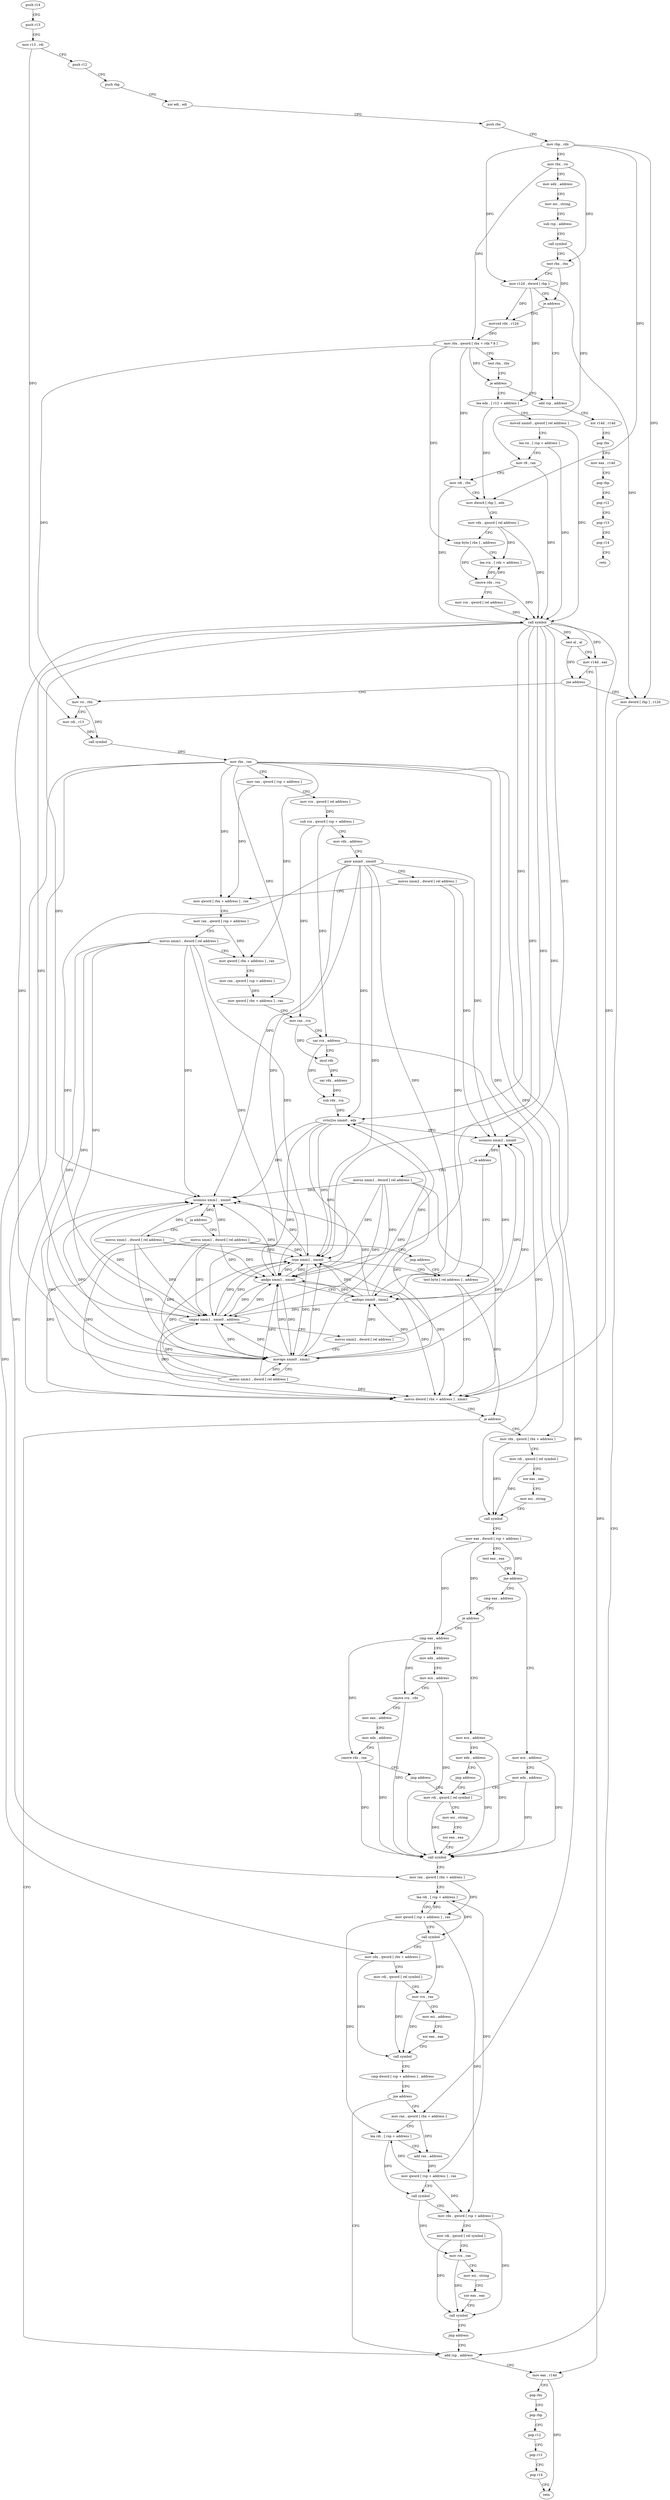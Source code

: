 digraph "func" {
"4256592" [label = "push r14" ]
"4256594" [label = "push r13" ]
"4256596" [label = "mov r13 , rdi" ]
"4256599" [label = "push r12" ]
"4256601" [label = "push rbp" ]
"4256602" [label = "xor edi , edi" ]
"4256604" [label = "push rbx" ]
"4256605" [label = "mov rbp , rdx" ]
"4256608" [label = "mov rbx , rsi" ]
"4256611" [label = "mov edx , address" ]
"4256616" [label = "mov esi , string" ]
"4256621" [label = "sub rsp , address" ]
"4256625" [label = "call symbol" ]
"4256630" [label = "test rbx , rbx" ]
"4256633" [label = "mov r12d , dword [ rbp ]" ]
"4256637" [label = "je address" ]
"4257120" [label = "add rsp , address" ]
"4256643" [label = "movsxd rdx , r12d" ]
"4257124" [label = "xor r14d , r14d" ]
"4257127" [label = "pop rbx" ]
"4257128" [label = "mov eax , r14d" ]
"4257131" [label = "pop rbp" ]
"4257132" [label = "pop r12" ]
"4257134" [label = "pop r13" ]
"4257136" [label = "pop r14" ]
"4257138" [label = "retn" ]
"4256646" [label = "mov rbx , qword [ rbx + rdx * 8 ]" ]
"4256650" [label = "test rbx , rbx" ]
"4256653" [label = "je address" ]
"4256659" [label = "lea edx , [ r12 + address ]" ]
"4256664" [label = "movsd xmm0 , qword [ rel address ]" ]
"4256672" [label = "lea rsi , [ rsp + address ]" ]
"4256677" [label = "mov r8 , rax" ]
"4256680" [label = "mov rdi , rbx" ]
"4256683" [label = "mov dword [ rbp ] , edx" ]
"4256686" [label = "mov rdx , qword [ rel address ]" ]
"4256693" [label = "cmp byte [ rbx ] , address" ]
"4256696" [label = "lea rcx , [ rdx + address ]" ]
"4256703" [label = "cmove rdx , rcx" ]
"4256707" [label = "mov rcx , qword [ rel address ]" ]
"4256714" [label = "call symbol" ]
"4256719" [label = "test al , al" ]
"4256721" [label = "mov r14d , eax" ]
"4256724" [label = "jne address" ]
"4256752" [label = "mov rsi , rbx" ]
"4256726" [label = "mov dword [ rbp ] , r12d" ]
"4256755" [label = "mov rdi , r13" ]
"4256758" [label = "call symbol" ]
"4256763" [label = "mov rbx , rax" ]
"4256766" [label = "mov rax , qword [ rsp + address ]" ]
"4256771" [label = "mov rcx , qword [ rel address ]" ]
"4256778" [label = "sub rcx , qword [ rsp + address ]" ]
"4256783" [label = "mov rdx , address" ]
"4256793" [label = "pxor xmm0 , xmm0" ]
"4256797" [label = "movss xmm2 , dword [ rel address ]" ]
"4256805" [label = "mov qword [ rbx + address ] , rax" ]
"4256809" [label = "mov rax , qword [ rsp + address ]" ]
"4256814" [label = "movss xmm1 , dword [ rel address ]" ]
"4256822" [label = "mov qword [ rbx + address ] , rax" ]
"4256826" [label = "mov rax , qword [ rsp + address ]" ]
"4256831" [label = "mov qword [ rbx + address ] , rax" ]
"4256835" [label = "mov rax , rcx" ]
"4256838" [label = "sar rcx , address" ]
"4256842" [label = "imul rdx" ]
"4256845" [label = "sar rdx , address" ]
"4256849" [label = "sub rdx , rcx" ]
"4256852" [label = "cvtsi2ss xmm0 , edx" ]
"4256856" [label = "ucomiss xmm2 , xmm0" ]
"4256859" [label = "ja address" ]
"4256919" [label = "test byte [ rel address ] , address" ]
"4256861" [label = "movss xmm1 , dword [ rel address ]" ]
"4256730" [label = "add rsp , address" ]
"4256926" [label = "movss dword [ rbx + address ] , xmm1" ]
"4256931" [label = "je address" ]
"4256937" [label = "mov rdx , qword [ rbx + address ]" ]
"4256869" [label = "ucomiss xmm1 , xmm0" ]
"4256872" [label = "ja address" ]
"4257192" [label = "movss xmm1 , dword [ rel address ]" ]
"4256878" [label = "movss xmm1 , dword [ rel address ]" ]
"4256734" [label = "mov eax , r14d" ]
"4256737" [label = "pop rbx" ]
"4256738" [label = "pop rbp" ]
"4256739" [label = "pop r12" ]
"4256741" [label = "pop r13" ]
"4256743" [label = "pop r14" ]
"4256745" [label = "retn" ]
"4256941" [label = "mov rdi , qword [ rel symbol ]" ]
"4256948" [label = "xor eax , eax" ]
"4256950" [label = "mov esi , string" ]
"4256955" [label = "call symbol" ]
"4256960" [label = "mov eax , dword [ rsp + address ]" ]
"4256964" [label = "test eax , eax" ]
"4256966" [label = "jne address" ]
"4257144" [label = "cmp eax , address" ]
"4256972" [label = "mov ecx , address" ]
"4257200" [label = "jmp address" ]
"4256886" [label = "cmpss xmm1 , xmm0 , address" ]
"4256891" [label = "movss xmm2 , dword [ rel address ]" ]
"4256899" [label = "movaps xmm0 , xmm1" ]
"4256902" [label = "movss xmm1 , dword [ rel address ]" ]
"4256910" [label = "andps xmm1 , xmm0" ]
"4256913" [label = "andnps xmm0 , xmm2" ]
"4256916" [label = "orps xmm1 , xmm0" ]
"4257147" [label = "je address" ]
"4257208" [label = "mov ecx , address" ]
"4257149" [label = "cmp eax , address" ]
"4256977" [label = "mov edx , address" ]
"4256982" [label = "mov rdi , qword [ rel symbol ]" ]
"4257213" [label = "mov edx , address" ]
"4257218" [label = "jmp address" ]
"4257152" [label = "mov edx , address" ]
"4257157" [label = "mov ecx , address" ]
"4257162" [label = "cmove rcx , rdx" ]
"4257166" [label = "mov eax , address" ]
"4257171" [label = "mov edx , address" ]
"4257176" [label = "cmove rdx , rax" ]
"4257180" [label = "jmp address" ]
"4257057" [label = "mov rax , qword [ rbx + address ]" ]
"4257061" [label = "lea rdi , [ rsp + address ]" ]
"4257066" [label = "add rax , address" ]
"4257072" [label = "mov qword [ rsp + address ] , rax" ]
"4257077" [label = "call symbol" ]
"4257082" [label = "mov rdx , qword [ rsp + address ]" ]
"4257087" [label = "mov rdi , qword [ rel symbol ]" ]
"4257094" [label = "mov rcx , rax" ]
"4257097" [label = "mov esi , string" ]
"4257102" [label = "xor eax , eax" ]
"4257104" [label = "call symbol" ]
"4257109" [label = "jmp address" ]
"4256989" [label = "mov esi , string" ]
"4256994" [label = "xor eax , eax" ]
"4256996" [label = "call symbol" ]
"4257001" [label = "mov rax , qword [ rbx + address ]" ]
"4257005" [label = "lea rdi , [ rsp + address ]" ]
"4257010" [label = "mov qword [ rsp + address ] , rax" ]
"4257015" [label = "call symbol" ]
"4257020" [label = "mov rdx , qword [ rbx + address ]" ]
"4257024" [label = "mov rdi , qword [ rel symbol ]" ]
"4257031" [label = "mov rcx , rax" ]
"4257034" [label = "mov esi , address" ]
"4257039" [label = "xor eax , eax" ]
"4257041" [label = "call symbol" ]
"4257046" [label = "cmp dword [ rsp + address ] , address" ]
"4257051" [label = "jne address" ]
"4256592" -> "4256594" [ label = "CFG" ]
"4256594" -> "4256596" [ label = "CFG" ]
"4256596" -> "4256599" [ label = "CFG" ]
"4256596" -> "4256755" [ label = "DFG" ]
"4256599" -> "4256601" [ label = "CFG" ]
"4256601" -> "4256602" [ label = "CFG" ]
"4256602" -> "4256604" [ label = "CFG" ]
"4256604" -> "4256605" [ label = "CFG" ]
"4256605" -> "4256608" [ label = "CFG" ]
"4256605" -> "4256633" [ label = "DFG" ]
"4256605" -> "4256683" [ label = "DFG" ]
"4256605" -> "4256726" [ label = "DFG" ]
"4256608" -> "4256611" [ label = "CFG" ]
"4256608" -> "4256630" [ label = "DFG" ]
"4256608" -> "4256646" [ label = "DFG" ]
"4256611" -> "4256616" [ label = "CFG" ]
"4256616" -> "4256621" [ label = "CFG" ]
"4256621" -> "4256625" [ label = "CFG" ]
"4256625" -> "4256630" [ label = "CFG" ]
"4256625" -> "4256677" [ label = "DFG" ]
"4256630" -> "4256633" [ label = "CFG" ]
"4256630" -> "4256637" [ label = "DFG" ]
"4256633" -> "4256637" [ label = "CFG" ]
"4256633" -> "4256643" [ label = "DFG" ]
"4256633" -> "4256659" [ label = "DFG" ]
"4256633" -> "4256726" [ label = "DFG" ]
"4256637" -> "4257120" [ label = "CFG" ]
"4256637" -> "4256643" [ label = "CFG" ]
"4257120" -> "4257124" [ label = "CFG" ]
"4256643" -> "4256646" [ label = "DFG" ]
"4257124" -> "4257127" [ label = "CFG" ]
"4257127" -> "4257128" [ label = "CFG" ]
"4257128" -> "4257131" [ label = "CFG" ]
"4257131" -> "4257132" [ label = "CFG" ]
"4257132" -> "4257134" [ label = "CFG" ]
"4257134" -> "4257136" [ label = "CFG" ]
"4257136" -> "4257138" [ label = "CFG" ]
"4256646" -> "4256650" [ label = "CFG" ]
"4256646" -> "4256653" [ label = "DFG" ]
"4256646" -> "4256680" [ label = "DFG" ]
"4256646" -> "4256693" [ label = "DFG" ]
"4256646" -> "4256752" [ label = "DFG" ]
"4256650" -> "4256653" [ label = "CFG" ]
"4256653" -> "4257120" [ label = "CFG" ]
"4256653" -> "4256659" [ label = "CFG" ]
"4256659" -> "4256664" [ label = "CFG" ]
"4256659" -> "4256683" [ label = "DFG" ]
"4256664" -> "4256672" [ label = "CFG" ]
"4256664" -> "4256714" [ label = "DFG" ]
"4256672" -> "4256677" [ label = "CFG" ]
"4256672" -> "4256714" [ label = "DFG" ]
"4256677" -> "4256680" [ label = "CFG" ]
"4256677" -> "4256714" [ label = "DFG" ]
"4256680" -> "4256683" [ label = "CFG" ]
"4256680" -> "4256714" [ label = "DFG" ]
"4256683" -> "4256686" [ label = "CFG" ]
"4256686" -> "4256693" [ label = "CFG" ]
"4256686" -> "4256696" [ label = "DFG" ]
"4256686" -> "4256714" [ label = "DFG" ]
"4256693" -> "4256696" [ label = "CFG" ]
"4256693" -> "4256703" [ label = "DFG" ]
"4256696" -> "4256703" [ label = "DFG" ]
"4256703" -> "4256707" [ label = "CFG" ]
"4256703" -> "4256696" [ label = "DFG" ]
"4256703" -> "4256714" [ label = "DFG" ]
"4256707" -> "4256714" [ label = "DFG" ]
"4256714" -> "4256719" [ label = "DFG" ]
"4256714" -> "4256721" [ label = "DFG" ]
"4256714" -> "4256852" [ label = "DFG" ]
"4256714" -> "4256856" [ label = "DFG" ]
"4256714" -> "4256869" [ label = "DFG" ]
"4256714" -> "4256886" [ label = "DFG" ]
"4256714" -> "4256910" [ label = "DFG" ]
"4256714" -> "4256913" [ label = "DFG" ]
"4256714" -> "4256916" [ label = "DFG" ]
"4256714" -> "4256926" [ label = "DFG" ]
"4256714" -> "4256899" [ label = "DFG" ]
"4256719" -> "4256721" [ label = "CFG" ]
"4256719" -> "4256724" [ label = "DFG" ]
"4256721" -> "4256724" [ label = "CFG" ]
"4256721" -> "4256734" [ label = "DFG" ]
"4256724" -> "4256752" [ label = "CFG" ]
"4256724" -> "4256726" [ label = "CFG" ]
"4256752" -> "4256755" [ label = "CFG" ]
"4256752" -> "4256758" [ label = "DFG" ]
"4256726" -> "4256730" [ label = "CFG" ]
"4256755" -> "4256758" [ label = "DFG" ]
"4256758" -> "4256763" [ label = "DFG" ]
"4256763" -> "4256766" [ label = "CFG" ]
"4256763" -> "4256805" [ label = "DFG" ]
"4256763" -> "4256822" [ label = "DFG" ]
"4256763" -> "4256831" [ label = "DFG" ]
"4256763" -> "4256926" [ label = "DFG" ]
"4256763" -> "4256937" [ label = "DFG" ]
"4256763" -> "4257001" [ label = "DFG" ]
"4256763" -> "4257020" [ label = "DFG" ]
"4256763" -> "4257057" [ label = "DFG" ]
"4256766" -> "4256771" [ label = "CFG" ]
"4256766" -> "4256805" [ label = "DFG" ]
"4256771" -> "4256778" [ label = "DFG" ]
"4256778" -> "4256783" [ label = "CFG" ]
"4256778" -> "4256835" [ label = "DFG" ]
"4256778" -> "4256838" [ label = "DFG" ]
"4256783" -> "4256793" [ label = "CFG" ]
"4256793" -> "4256797" [ label = "CFG" ]
"4256793" -> "4256852" [ label = "DFG" ]
"4256793" -> "4256856" [ label = "DFG" ]
"4256793" -> "4256869" [ label = "DFG" ]
"4256793" -> "4256886" [ label = "DFG" ]
"4256793" -> "4256910" [ label = "DFG" ]
"4256793" -> "4256913" [ label = "DFG" ]
"4256793" -> "4256916" [ label = "DFG" ]
"4256797" -> "4256805" [ label = "CFG" ]
"4256797" -> "4256856" [ label = "DFG" ]
"4256797" -> "4256913" [ label = "DFG" ]
"4256805" -> "4256809" [ label = "CFG" ]
"4256809" -> "4256814" [ label = "CFG" ]
"4256809" -> "4256822" [ label = "DFG" ]
"4256814" -> "4256822" [ label = "CFG" ]
"4256814" -> "4256926" [ label = "DFG" ]
"4256814" -> "4256869" [ label = "DFG" ]
"4256814" -> "4256886" [ label = "DFG" ]
"4256814" -> "4256899" [ label = "DFG" ]
"4256814" -> "4256910" [ label = "DFG" ]
"4256814" -> "4256916" [ label = "DFG" ]
"4256822" -> "4256826" [ label = "CFG" ]
"4256826" -> "4256831" [ label = "DFG" ]
"4256831" -> "4256835" [ label = "CFG" ]
"4256835" -> "4256838" [ label = "CFG" ]
"4256835" -> "4256842" [ label = "DFG" ]
"4256838" -> "4256842" [ label = "CFG" ]
"4256838" -> "4256849" [ label = "DFG" ]
"4256838" -> "4256955" [ label = "DFG" ]
"4256842" -> "4256845" [ label = "DFG" ]
"4256845" -> "4256849" [ label = "DFG" ]
"4256849" -> "4256852" [ label = "DFG" ]
"4256852" -> "4256856" [ label = "DFG" ]
"4256852" -> "4256869" [ label = "DFG" ]
"4256852" -> "4256886" [ label = "DFG" ]
"4256852" -> "4256910" [ label = "DFG" ]
"4256852" -> "4256916" [ label = "DFG" ]
"4256856" -> "4256859" [ label = "DFG" ]
"4256859" -> "4256919" [ label = "CFG" ]
"4256859" -> "4256861" [ label = "CFG" ]
"4256919" -> "4256926" [ label = "CFG" ]
"4256919" -> "4256931" [ label = "DFG" ]
"4256861" -> "4256869" [ label = "DFG" ]
"4256861" -> "4256926" [ label = "DFG" ]
"4256861" -> "4256886" [ label = "DFG" ]
"4256861" -> "4256899" [ label = "DFG" ]
"4256861" -> "4256910" [ label = "DFG" ]
"4256861" -> "4256916" [ label = "DFG" ]
"4256730" -> "4256734" [ label = "CFG" ]
"4256926" -> "4256931" [ label = "CFG" ]
"4256931" -> "4256730" [ label = "CFG" ]
"4256931" -> "4256937" [ label = "CFG" ]
"4256937" -> "4256941" [ label = "CFG" ]
"4256937" -> "4256955" [ label = "DFG" ]
"4256869" -> "4256872" [ label = "DFG" ]
"4256872" -> "4257192" [ label = "CFG" ]
"4256872" -> "4256878" [ label = "CFG" ]
"4257192" -> "4257200" [ label = "CFG" ]
"4257192" -> "4256926" [ label = "DFG" ]
"4257192" -> "4256869" [ label = "DFG" ]
"4257192" -> "4256886" [ label = "DFG" ]
"4257192" -> "4256899" [ label = "DFG" ]
"4257192" -> "4256910" [ label = "DFG" ]
"4257192" -> "4256916" [ label = "DFG" ]
"4256878" -> "4256886" [ label = "DFG" ]
"4256878" -> "4256926" [ label = "DFG" ]
"4256878" -> "4256869" [ label = "DFG" ]
"4256878" -> "4256899" [ label = "DFG" ]
"4256878" -> "4256910" [ label = "DFG" ]
"4256878" -> "4256916" [ label = "DFG" ]
"4256734" -> "4256737" [ label = "CFG" ]
"4256734" -> "4256745" [ label = "DFG" ]
"4256737" -> "4256738" [ label = "CFG" ]
"4256738" -> "4256739" [ label = "CFG" ]
"4256739" -> "4256741" [ label = "CFG" ]
"4256741" -> "4256743" [ label = "CFG" ]
"4256743" -> "4256745" [ label = "CFG" ]
"4256941" -> "4256948" [ label = "CFG" ]
"4256941" -> "4256955" [ label = "DFG" ]
"4256948" -> "4256950" [ label = "CFG" ]
"4256950" -> "4256955" [ label = "CFG" ]
"4256955" -> "4256960" [ label = "CFG" ]
"4256960" -> "4256964" [ label = "CFG" ]
"4256960" -> "4256966" [ label = "DFG" ]
"4256960" -> "4257147" [ label = "DFG" ]
"4256960" -> "4257149" [ label = "DFG" ]
"4256964" -> "4256966" [ label = "CFG" ]
"4256966" -> "4257144" [ label = "CFG" ]
"4256966" -> "4256972" [ label = "CFG" ]
"4257144" -> "4257147" [ label = "CFG" ]
"4256972" -> "4256977" [ label = "CFG" ]
"4256972" -> "4256996" [ label = "DFG" ]
"4257200" -> "4256919" [ label = "CFG" ]
"4256886" -> "4256891" [ label = "CFG" ]
"4256886" -> "4256926" [ label = "DFG" ]
"4256886" -> "4256869" [ label = "DFG" ]
"4256886" -> "4256899" [ label = "DFG" ]
"4256886" -> "4256910" [ label = "DFG" ]
"4256886" -> "4256916" [ label = "DFG" ]
"4256891" -> "4256899" [ label = "CFG" ]
"4256891" -> "4256856" [ label = "DFG" ]
"4256891" -> "4256913" [ label = "DFG" ]
"4256899" -> "4256902" [ label = "CFG" ]
"4256899" -> "4256856" [ label = "DFG" ]
"4256899" -> "4256869" [ label = "DFG" ]
"4256899" -> "4256886" [ label = "DFG" ]
"4256899" -> "4256852" [ label = "DFG" ]
"4256899" -> "4256910" [ label = "DFG" ]
"4256899" -> "4256913" [ label = "DFG" ]
"4256899" -> "4256916" [ label = "DFG" ]
"4256902" -> "4256910" [ label = "DFG" ]
"4256902" -> "4256926" [ label = "DFG" ]
"4256902" -> "4256899" [ label = "DFG" ]
"4256902" -> "4256869" [ label = "DFG" ]
"4256902" -> "4256886" [ label = "DFG" ]
"4256902" -> "4256916" [ label = "DFG" ]
"4256910" -> "4256913" [ label = "CFG" ]
"4256910" -> "4256926" [ label = "DFG" ]
"4256910" -> "4256899" [ label = "DFG" ]
"4256910" -> "4256869" [ label = "DFG" ]
"4256910" -> "4256886" [ label = "DFG" ]
"4256910" -> "4256916" [ label = "DFG" ]
"4256913" -> "4256916" [ label = "DFG" ]
"4256913" -> "4256856" [ label = "DFG" ]
"4256913" -> "4256869" [ label = "DFG" ]
"4256913" -> "4256886" [ label = "DFG" ]
"4256913" -> "4256910" [ label = "DFG" ]
"4256913" -> "4256852" [ label = "DFG" ]
"4256916" -> "4256919" [ label = "CFG" ]
"4256916" -> "4256926" [ label = "DFG" ]
"4256916" -> "4256899" [ label = "DFG" ]
"4256916" -> "4256869" [ label = "DFG" ]
"4256916" -> "4256886" [ label = "DFG" ]
"4256916" -> "4256910" [ label = "DFG" ]
"4257147" -> "4257208" [ label = "CFG" ]
"4257147" -> "4257149" [ label = "CFG" ]
"4257208" -> "4257213" [ label = "CFG" ]
"4257208" -> "4256996" [ label = "DFG" ]
"4257149" -> "4257152" [ label = "CFG" ]
"4257149" -> "4257162" [ label = "DFG" ]
"4257149" -> "4257176" [ label = "DFG" ]
"4256977" -> "4256982" [ label = "CFG" ]
"4256977" -> "4256996" [ label = "DFG" ]
"4256982" -> "4256989" [ label = "CFG" ]
"4256982" -> "4256996" [ label = "DFG" ]
"4257213" -> "4257218" [ label = "CFG" ]
"4257213" -> "4256996" [ label = "DFG" ]
"4257218" -> "4256982" [ label = "CFG" ]
"4257152" -> "4257157" [ label = "CFG" ]
"4257157" -> "4257162" [ label = "CFG" ]
"4257157" -> "4256996" [ label = "DFG" ]
"4257162" -> "4257166" [ label = "CFG" ]
"4257162" -> "4256996" [ label = "DFG" ]
"4257166" -> "4257171" [ label = "CFG" ]
"4257171" -> "4257176" [ label = "CFG" ]
"4257171" -> "4256996" [ label = "DFG" ]
"4257176" -> "4257180" [ label = "CFG" ]
"4257176" -> "4256996" [ label = "DFG" ]
"4257180" -> "4256982" [ label = "CFG" ]
"4257057" -> "4257061" [ label = "CFG" ]
"4257057" -> "4257066" [ label = "DFG" ]
"4257061" -> "4257066" [ label = "CFG" ]
"4257061" -> "4257077" [ label = "DFG" ]
"4257066" -> "4257072" [ label = "DFG" ]
"4257072" -> "4257077" [ label = "CFG" ]
"4257072" -> "4257005" [ label = "DFG" ]
"4257072" -> "4257061" [ label = "DFG" ]
"4257072" -> "4257082" [ label = "DFG" ]
"4257077" -> "4257082" [ label = "CFG" ]
"4257077" -> "4257094" [ label = "DFG" ]
"4257082" -> "4257087" [ label = "CFG" ]
"4257082" -> "4257104" [ label = "DFG" ]
"4257087" -> "4257094" [ label = "CFG" ]
"4257087" -> "4257104" [ label = "DFG" ]
"4257094" -> "4257097" [ label = "CFG" ]
"4257094" -> "4257104" [ label = "DFG" ]
"4257097" -> "4257102" [ label = "CFG" ]
"4257102" -> "4257104" [ label = "CFG" ]
"4257104" -> "4257109" [ label = "CFG" ]
"4257109" -> "4256730" [ label = "CFG" ]
"4256989" -> "4256994" [ label = "CFG" ]
"4256994" -> "4256996" [ label = "CFG" ]
"4256996" -> "4257001" [ label = "CFG" ]
"4257001" -> "4257005" [ label = "CFG" ]
"4257001" -> "4257010" [ label = "DFG" ]
"4257005" -> "4257010" [ label = "CFG" ]
"4257005" -> "4257015" [ label = "DFG" ]
"4257010" -> "4257015" [ label = "CFG" ]
"4257010" -> "4257005" [ label = "DFG" ]
"4257010" -> "4257082" [ label = "DFG" ]
"4257010" -> "4257061" [ label = "DFG" ]
"4257015" -> "4257020" [ label = "CFG" ]
"4257015" -> "4257031" [ label = "DFG" ]
"4257020" -> "4257024" [ label = "CFG" ]
"4257020" -> "4257041" [ label = "DFG" ]
"4257024" -> "4257031" [ label = "CFG" ]
"4257024" -> "4257041" [ label = "DFG" ]
"4257031" -> "4257034" [ label = "CFG" ]
"4257031" -> "4257041" [ label = "DFG" ]
"4257034" -> "4257039" [ label = "CFG" ]
"4257039" -> "4257041" [ label = "CFG" ]
"4257041" -> "4257046" [ label = "CFG" ]
"4257046" -> "4257051" [ label = "CFG" ]
"4257051" -> "4256730" [ label = "CFG" ]
"4257051" -> "4257057" [ label = "CFG" ]
}
